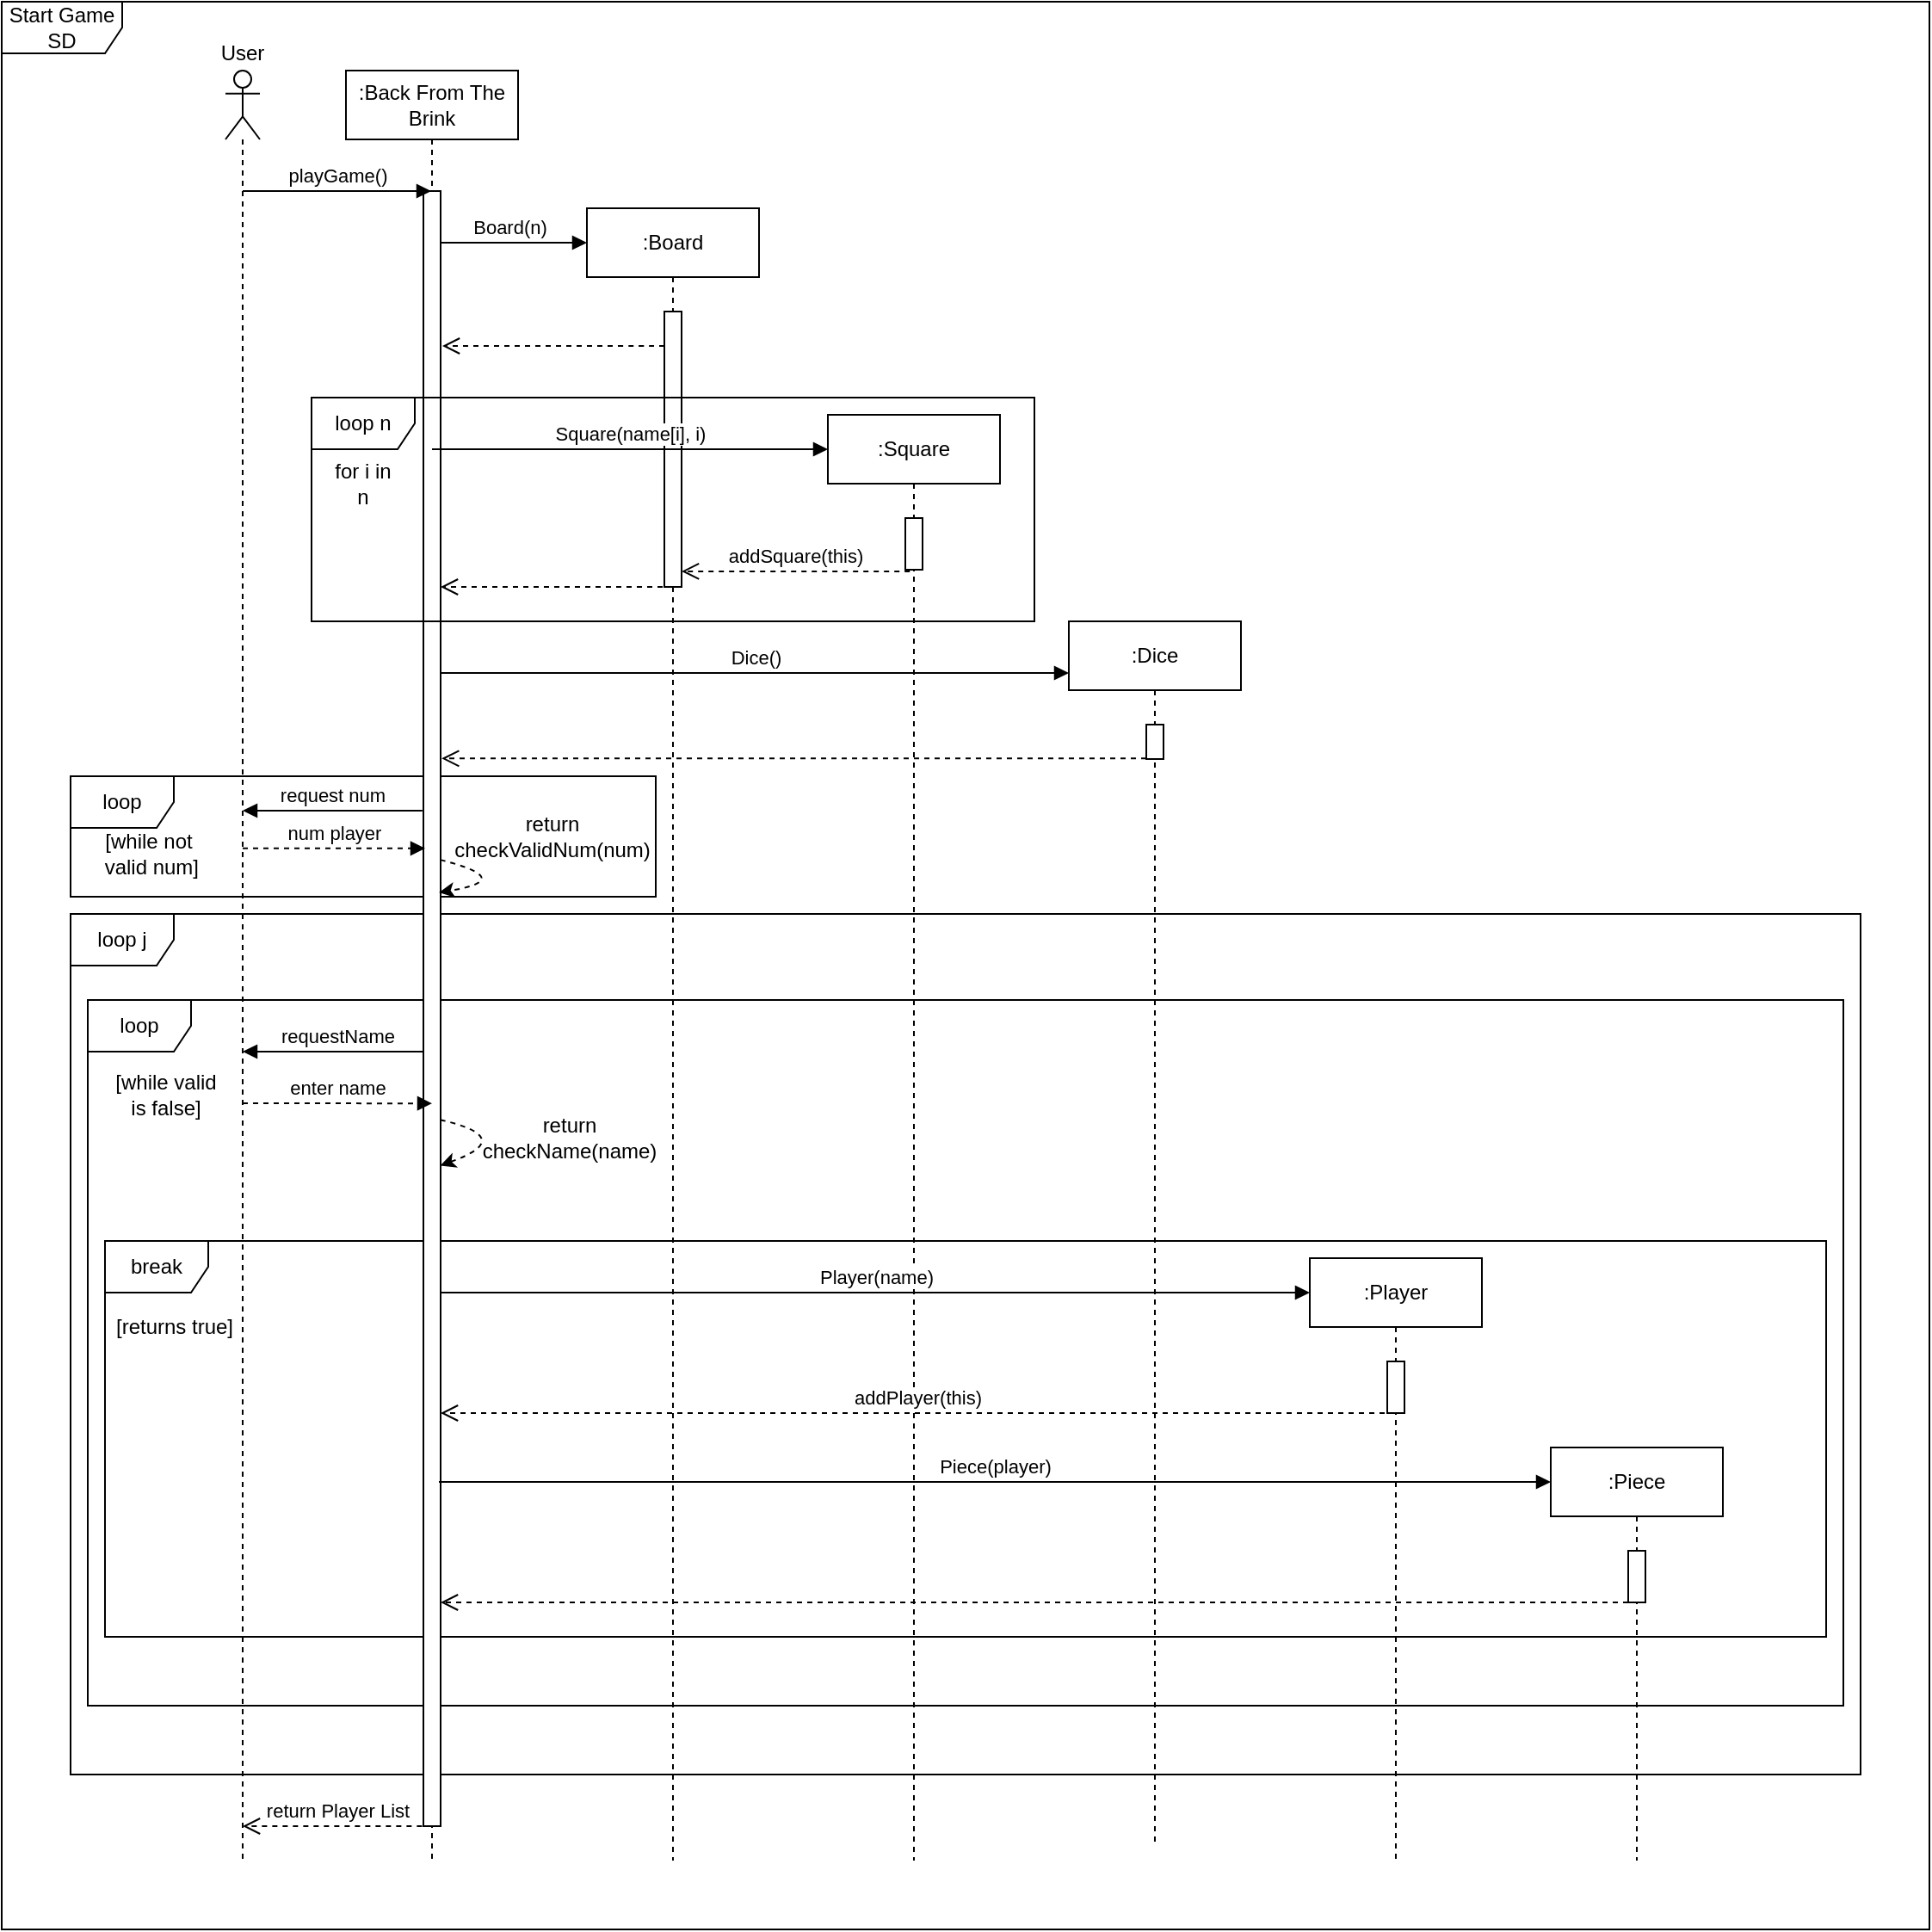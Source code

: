 <mxfile version="13.9.9" type="device"><diagram id="G4HmESQTzpHWLFLgAaE-" name="Page-1"><mxGraphModel dx="1730" dy="967" grid="1" gridSize="10" guides="1" tooltips="1" connect="1" arrows="1" fold="1" page="1" pageScale="1" pageWidth="827" pageHeight="1169" math="0" shadow="0"><root><mxCell id="0"/><mxCell id="1" parent="0"/><mxCell id="j199UC3N-cG8pIH6lZQa-17" value="loop" style="shape=umlFrame;whiteSpace=wrap;html=1;" vertex="1" parent="1"><mxGeometry x="80" y="450" width="340" height="70" as="geometry"/></mxCell><mxCell id="j199UC3N-cG8pIH6lZQa-1" value="Start Game SD" style="shape=umlFrame;whiteSpace=wrap;html=1;width=70;height=30;" vertex="1" parent="1"><mxGeometry x="40" width="1120" height="1120" as="geometry"/></mxCell><mxCell id="XjFpFOUz0O3G0IJD6dk8-44" value="loop" style="shape=umlFrame;whiteSpace=wrap;html=1;" parent="1" vertex="1"><mxGeometry x="90" y="580" width="1020" height="410" as="geometry"/></mxCell><mxCell id="XjFpFOUz0O3G0IJD6dk8-43" value="loop j" style="shape=umlFrame;whiteSpace=wrap;html=1;" parent="1" vertex="1"><mxGeometry x="80" y="530" width="1040" height="500" as="geometry"/></mxCell><mxCell id="XjFpFOUz0O3G0IJD6dk8-47" value="break" style="shape=umlFrame;whiteSpace=wrap;html=1;" parent="1" vertex="1"><mxGeometry x="100" y="720" width="1000" height="230" as="geometry"/></mxCell><mxCell id="XjFpFOUz0O3G0IJD6dk8-13" value="Board(n)" style="html=1;verticalAlign=bottom;endArrow=block;" parent="1" source="XjFpFOUz0O3G0IJD6dk8-4" edge="1"><mxGeometry width="80" relative="1" as="geometry"><mxPoint x="370" y="280" as="sourcePoint"/><mxPoint x="380" y="140" as="targetPoint"/><Array as="points"><mxPoint x="360" y="140"/></Array></mxGeometry></mxCell><mxCell id="XjFpFOUz0O3G0IJD6dk8-42" value="return Player List" style="html=1;verticalAlign=bottom;endArrow=open;dashed=1;endSize=8;" parent="1" edge="1"><mxGeometry relative="1" as="geometry"><mxPoint x="290.18" y="1060" as="sourcePoint"/><mxPoint x="180.004" y="1060" as="targetPoint"/><Array as="points"><mxPoint x="260.68" y="1060"/></Array></mxGeometry></mxCell><mxCell id="XjFpFOUz0O3G0IJD6dk8-32" value="requestName" style="html=1;verticalAlign=bottom;endArrow=block;exitX=0.5;exitY=0.63;exitDx=0;exitDy=0;exitPerimeter=0;" parent="1" edge="1"><mxGeometry width="80" relative="1" as="geometry"><mxPoint x="290.68" y="610.0" as="sourcePoint"/><mxPoint x="180.004" y="610.0" as="targetPoint"/></mxGeometry></mxCell><mxCell id="XjFpFOUz0O3G0IJD6dk8-14" value="" style="html=1;verticalAlign=bottom;endArrow=open;dashed=1;endSize=8;" parent="1" source="XjFpFOUz0O3G0IJD6dk8-15" edge="1"><mxGeometry relative="1" as="geometry"><mxPoint x="440" y="200" as="sourcePoint"/><mxPoint x="296" y="200" as="targetPoint"/><Array as="points"><mxPoint x="410" y="200"/></Array></mxGeometry></mxCell><mxCell id="XjFpFOUz0O3G0IJD6dk8-3" value="" style="shape=umlLifeline;participant=umlActor;perimeter=lifelinePerimeter;whiteSpace=wrap;html=1;container=1;collapsible=0;recursiveResize=0;verticalAlign=top;spacingTop=36;outlineConnect=0;" parent="1" vertex="1"><mxGeometry x="170" y="40" width="20" height="1040" as="geometry"/></mxCell><mxCell id="XjFpFOUz0O3G0IJD6dk8-4" value=":Back From The Brink" style="shape=umlLifeline;perimeter=lifelinePerimeter;whiteSpace=wrap;html=1;container=1;collapsible=0;recursiveResize=0;outlineConnect=0;" parent="1" vertex="1"><mxGeometry x="240" y="40" width="100" height="1040" as="geometry"/></mxCell><mxCell id="XjFpFOUz0O3G0IJD6dk8-39" value="" style="html=1;points=[];perimeter=orthogonalPerimeter;" parent="XjFpFOUz0O3G0IJD6dk8-4" vertex="1"><mxGeometry x="45" y="70" width="10" height="950" as="geometry"/></mxCell><mxCell id="j199UC3N-cG8pIH6lZQa-20" value="" style="curved=1;endArrow=classic;html=1;dashed=1;exitX=0.98;exitY=0.409;exitDx=0;exitDy=0;exitPerimeter=0;entryX=0.9;entryY=0.429;entryDx=0;entryDy=0;entryPerimeter=0;" edge="1" parent="XjFpFOUz0O3G0IJD6dk8-4" source="XjFpFOUz0O3G0IJD6dk8-39" target="XjFpFOUz0O3G0IJD6dk8-39"><mxGeometry width="50" height="50" relative="1" as="geometry"><mxPoint x="70" y="530" as="sourcePoint"/><mxPoint x="120" y="480" as="targetPoint"/><Array as="points"><mxPoint x="100" y="470"/></Array></mxGeometry></mxCell><mxCell id="j199UC3N-cG8pIH6lZQa-21" value="" style="curved=1;endArrow=classic;html=1;dashed=1;exitX=0.98;exitY=0.568;exitDx=0;exitDy=0;exitPerimeter=0;entryX=0.98;entryY=0.596;entryDx=0;entryDy=0;entryPerimeter=0;" edge="1" parent="XjFpFOUz0O3G0IJD6dk8-4" source="XjFpFOUz0O3G0IJD6dk8-39" target="XjFpFOUz0O3G0IJD6dk8-39"><mxGeometry width="50" height="50" relative="1" as="geometry"><mxPoint x="64.8" y="468.55" as="sourcePoint"/><mxPoint x="64" y="487.55" as="targetPoint"/><Array as="points"><mxPoint x="100" y="620"/></Array></mxGeometry></mxCell><mxCell id="XjFpFOUz0O3G0IJD6dk8-5" value=":Board" style="shape=umlLifeline;perimeter=lifelinePerimeter;whiteSpace=wrap;html=1;container=1;collapsible=0;recursiveResize=0;outlineConnect=0;" parent="1" vertex="1"><mxGeometry x="380" y="120" width="100" height="960" as="geometry"/></mxCell><mxCell id="XjFpFOUz0O3G0IJD6dk8-15" value="" style="html=1;points=[];perimeter=orthogonalPerimeter;" parent="XjFpFOUz0O3G0IJD6dk8-5" vertex="1"><mxGeometry x="45" y="60" width="10" height="160" as="geometry"/></mxCell><mxCell id="XjFpFOUz0O3G0IJD6dk8-7" value="playGame()" style="html=1;verticalAlign=bottom;endArrow=block;" parent="1" source="XjFpFOUz0O3G0IJD6dk8-3" target="XjFpFOUz0O3G0IJD6dk8-4" edge="1"><mxGeometry width="80" relative="1" as="geometry"><mxPoint x="370" y="280" as="sourcePoint"/><mxPoint x="450" y="280" as="targetPoint"/><Array as="points"><mxPoint x="210" y="110"/></Array></mxGeometry></mxCell><mxCell id="XjFpFOUz0O3G0IJD6dk8-11" value="User" style="text;html=1;strokeColor=none;fillColor=none;align=center;verticalAlign=middle;whiteSpace=wrap;rounded=0;" parent="1" vertex="1"><mxGeometry x="160" y="20" width="40" height="20" as="geometry"/></mxCell><mxCell id="XjFpFOUz0O3G0IJD6dk8-19" value="for i in n" style="text;html=1;strokeColor=none;fillColor=none;align=center;verticalAlign=middle;whiteSpace=wrap;rounded=0;" parent="1" vertex="1"><mxGeometry x="230" y="270" width="40" height="20" as="geometry"/></mxCell><mxCell id="XjFpFOUz0O3G0IJD6dk8-18" value="loop n" style="shape=umlFrame;whiteSpace=wrap;html=1;" parent="1" vertex="1"><mxGeometry x="220" y="230" width="420" height="130" as="geometry"/></mxCell><mxCell id="XjFpFOUz0O3G0IJD6dk8-20" value=":Square" style="shape=umlLifeline;perimeter=lifelinePerimeter;whiteSpace=wrap;html=1;container=1;collapsible=0;recursiveResize=0;outlineConnect=0;" parent="1" vertex="1"><mxGeometry x="520" y="240" width="100" height="840" as="geometry"/></mxCell><mxCell id="XjFpFOUz0O3G0IJD6dk8-23" value="" style="html=1;points=[];perimeter=orthogonalPerimeter;" parent="XjFpFOUz0O3G0IJD6dk8-20" vertex="1"><mxGeometry x="45" y="60" width="10" height="30" as="geometry"/></mxCell><mxCell id="XjFpFOUz0O3G0IJD6dk8-22" value="Square(name[i], i)" style="html=1;verticalAlign=bottom;endArrow=block;" parent="1" source="XjFpFOUz0O3G0IJD6dk8-4" edge="1"><mxGeometry width="80" relative="1" as="geometry"><mxPoint x="370" y="270" as="sourcePoint"/><mxPoint x="520" y="260" as="targetPoint"/><Array as="points"><mxPoint x="370" y="260"/></Array></mxGeometry></mxCell><mxCell id="XjFpFOUz0O3G0IJD6dk8-24" value="addSquare(this)" style="html=1;verticalAlign=bottom;endArrow=open;endSize=8;exitX=0.26;exitY=1.033;exitDx=0;exitDy=0;exitPerimeter=0;dashed=1;" parent="1" source="XjFpFOUz0O3G0IJD6dk8-23" target="XjFpFOUz0O3G0IJD6dk8-15" edge="1"><mxGeometry relative="1" as="geometry"><mxPoint x="559" y="330" as="sourcePoint"/><mxPoint x="430" y="333" as="targetPoint"/></mxGeometry></mxCell><mxCell id="XjFpFOUz0O3G0IJD6dk8-25" value="" style="html=1;verticalAlign=bottom;endArrow=open;dashed=1;endSize=8;" parent="1" edge="1"><mxGeometry relative="1" as="geometry"><mxPoint x="430" y="340" as="sourcePoint"/><mxPoint x="295" y="340" as="targetPoint"/><Array as="points"><mxPoint x="375" y="340"/></Array></mxGeometry></mxCell><mxCell id="XjFpFOUz0O3G0IJD6dk8-27" value="num player" style="html=1;verticalAlign=bottom;endArrow=block;entryX=0.1;entryY=0.402;entryDx=0;entryDy=0;entryPerimeter=0;dashed=1;" parent="1" target="XjFpFOUz0O3G0IJD6dk8-39" edge="1" source="XjFpFOUz0O3G0IJD6dk8-3"><mxGeometry width="80" relative="1" as="geometry"><mxPoint x="180" y="490" as="sourcePoint"/><mxPoint x="280" y="490" as="targetPoint"/></mxGeometry></mxCell><mxCell id="XjFpFOUz0O3G0IJD6dk8-33" value="enter name" style="html=1;verticalAlign=bottom;endArrow=block;dashed=1;entryX=0.5;entryY=0.558;entryDx=0;entryDy=0;entryPerimeter=0;" parent="1" edge="1" target="XjFpFOUz0O3G0IJD6dk8-39"><mxGeometry width="80" relative="1" as="geometry"><mxPoint x="180" y="640" as="sourcePoint"/><mxPoint x="280" y="640" as="targetPoint"/></mxGeometry></mxCell><mxCell id="XjFpFOUz0O3G0IJD6dk8-36" value="Player(name)" style="html=1;verticalAlign=bottom;endArrow=block;" parent="1" edge="1"><mxGeometry width="80" relative="1" as="geometry"><mxPoint x="295" y="750" as="sourcePoint"/><mxPoint x="800" y="750" as="targetPoint"/></mxGeometry></mxCell><mxCell id="XjFpFOUz0O3G0IJD6dk8-37" value=":Player" style="shape=umlLifeline;perimeter=lifelinePerimeter;whiteSpace=wrap;html=1;container=1;collapsible=0;recursiveResize=0;outlineConnect=0;" parent="1" vertex="1"><mxGeometry x="800" y="730" width="100" height="350" as="geometry"/></mxCell><mxCell id="XjFpFOUz0O3G0IJD6dk8-38" value="" style="html=1;points=[];perimeter=orthogonalPerimeter;" parent="XjFpFOUz0O3G0IJD6dk8-37" vertex="1"><mxGeometry x="45" y="60" width="10" height="30" as="geometry"/></mxCell><mxCell id="XjFpFOUz0O3G0IJD6dk8-41" value="addPlayer(this)" style="html=1;verticalAlign=bottom;endArrow=open;endSize=8;dashed=1;" parent="1" edge="1" source="XjFpFOUz0O3G0IJD6dk8-37"><mxGeometry relative="1" as="geometry"><mxPoint x="705" y="820" as="sourcePoint"/><mxPoint x="295" y="820" as="targetPoint"/></mxGeometry></mxCell><mxCell id="XjFpFOUz0O3G0IJD6dk8-45" value="[while valid &lt;br&gt;is false]" style="text;html=1;align=center;verticalAlign=middle;resizable=0;points=[];autosize=1;" parent="1" vertex="1"><mxGeometry x="100" y="620" width="70" height="30" as="geometry"/></mxCell><mxCell id="XjFpFOUz0O3G0IJD6dk8-48" value="[returns true]" style="text;html=1;align=center;verticalAlign=middle;resizable=0;points=[];autosize=1;" parent="1" vertex="1"><mxGeometry x="100" y="760" width="80" height="20" as="geometry"/></mxCell><mxCell id="j199UC3N-cG8pIH6lZQa-2" value=":Dice" style="shape=umlLifeline;perimeter=lifelinePerimeter;whiteSpace=wrap;html=1;container=1;collapsible=0;recursiveResize=0;outlineConnect=0;" vertex="1" parent="1"><mxGeometry x="660" y="360" width="100" height="710" as="geometry"/></mxCell><mxCell id="j199UC3N-cG8pIH6lZQa-6" value="" style="html=1;points=[];perimeter=orthogonalPerimeter;" vertex="1" parent="j199UC3N-cG8pIH6lZQa-2"><mxGeometry x="45" y="60" width="10" height="20" as="geometry"/></mxCell><mxCell id="j199UC3N-cG8pIH6lZQa-8" value="Dice()" style="html=1;verticalAlign=bottom;endArrow=block;" edge="1" parent="1" source="XjFpFOUz0O3G0IJD6dk8-39"><mxGeometry width="80" relative="1" as="geometry"><mxPoint x="580" y="390" as="sourcePoint"/><mxPoint x="660" y="390" as="targetPoint"/></mxGeometry></mxCell><mxCell id="j199UC3N-cG8pIH6lZQa-9" value="" style="html=1;verticalAlign=bottom;endArrow=open;dashed=1;endSize=8;entryX=1.06;entryY=0.347;entryDx=0;entryDy=0;entryPerimeter=0;" edge="1" parent="1" source="j199UC3N-cG8pIH6lZQa-6" target="XjFpFOUz0O3G0IJD6dk8-39"><mxGeometry relative="1" as="geometry"><mxPoint x="432.5" y="450" as="sourcePoint"/><mxPoint x="297.5" y="450" as="targetPoint"/><Array as="points"/></mxGeometry></mxCell><mxCell id="j199UC3N-cG8pIH6lZQa-10" value=":Piece" style="shape=umlLifeline;perimeter=lifelinePerimeter;whiteSpace=wrap;html=1;container=1;collapsible=0;recursiveResize=0;outlineConnect=0;" vertex="1" parent="1"><mxGeometry x="940" y="840" width="100" height="240" as="geometry"/></mxCell><mxCell id="j199UC3N-cG8pIH6lZQa-12" value="" style="html=1;points=[];perimeter=orthogonalPerimeter;" vertex="1" parent="j199UC3N-cG8pIH6lZQa-10"><mxGeometry x="45" y="60" width="10" height="30" as="geometry"/></mxCell><mxCell id="j199UC3N-cG8pIH6lZQa-11" value="Piece(player)" style="html=1;verticalAlign=bottom;endArrow=block;" edge="1" parent="1"><mxGeometry width="80" relative="1" as="geometry"><mxPoint x="294" y="860" as="sourcePoint"/><mxPoint x="940" y="860" as="targetPoint"/></mxGeometry></mxCell><mxCell id="j199UC3N-cG8pIH6lZQa-13" value="" style="html=1;verticalAlign=bottom;endArrow=open;endSize=8;dashed=1;" edge="1" parent="1" source="j199UC3N-cG8pIH6lZQa-12"><mxGeometry relative="1" as="geometry"><mxPoint x="849.5" y="930" as="sourcePoint"/><mxPoint x="295" y="930" as="targetPoint"/></mxGeometry></mxCell><mxCell id="j199UC3N-cG8pIH6lZQa-16" value="request num" style="html=1;verticalAlign=bottom;endArrow=block;exitX=-0.06;exitY=0.379;exitDx=0;exitDy=0;exitPerimeter=0;" edge="1" parent="1" source="XjFpFOUz0O3G0IJD6dk8-39" target="XjFpFOUz0O3G0IJD6dk8-3"><mxGeometry width="80" relative="1" as="geometry"><mxPoint x="190" y="490" as="sourcePoint"/><mxPoint x="299.5" y="490" as="targetPoint"/><Array as="points"><mxPoint x="260" y="470"/></Array></mxGeometry></mxCell><mxCell id="j199UC3N-cG8pIH6lZQa-18" value="[while not&lt;br&gt;&amp;nbsp;valid num]" style="text;html=1;align=center;verticalAlign=middle;resizable=0;points=[];autosize=1;" vertex="1" parent="1"><mxGeometry x="90" y="480" width="70" height="30" as="geometry"/></mxCell><mxCell id="j199UC3N-cG8pIH6lZQa-22" value="return checkValidNum(num)" style="text;html=1;strokeColor=none;fillColor=none;align=center;verticalAlign=middle;whiteSpace=wrap;rounded=0;" vertex="1" parent="1"><mxGeometry x="340" y="475" width="40" height="20" as="geometry"/></mxCell><mxCell id="j199UC3N-cG8pIH6lZQa-23" value="return&lt;br&gt;checkName(name)" style="text;html=1;strokeColor=none;fillColor=none;align=center;verticalAlign=middle;whiteSpace=wrap;rounded=0;" vertex="1" parent="1"><mxGeometry x="350" y="650" width="40" height="20" as="geometry"/></mxCell></root></mxGraphModel></diagram></mxfile>